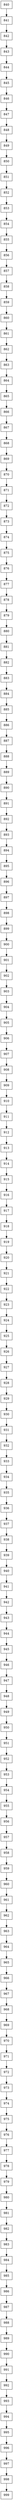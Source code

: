 digraph G {
  node [shape=record];
  node0 [label="{840}"];
  node0 -> node1;
  node1 [label="{841}"];
  node1 -> node2;
  node2 [label="{842}"];
  node2 -> node3;
  node3 [label="{843}"];
  node3 -> node4;
  node4 [label="{844}"];
  node4 -> node5;
  node5 [label="{845}"];
  node5 -> node6;
  node6 [label="{846}"];
  node6 -> node7;
  node7 [label="{847}"];
  node7 -> node8;
  node8 [label="{848}"];
  node8 -> node9;
  node9 [label="{849}"];
  node9 -> node10;
  node10 [label="{850}"];
  node10 -> node11;
  node11 [label="{851}"];
  node11 -> node12;
  node12 [label="{852}"];
  node12 -> node13;
  node13 [label="{853}"];
  node13 -> node14;
  node14 [label="{854}"];
  node14 -> node15;
  node15 [label="{855}"];
  node15 -> node16;
  node16 [label="{856}"];
  node16 -> node17;
  node17 [label="{857}"];
  node17 -> node18;
  node18 [label="{858}"];
  node18 -> node19;
  node19 [label="{859}"];
  node19 -> node20;
  node20 [label="{860}"];
  node20 -> node21;
  node21 [label="{861}"];
  node21 -> node22;
  node22 [label="{862}"];
  node22 -> node23;
  node23 [label="{863}"];
  node23 -> node24;
  node24 [label="{864}"];
  node24 -> node25;
  node25 [label="{865}"];
  node25 -> node26;
  node26 [label="{866}"];
  node26 -> node27;
  node27 [label="{867}"];
  node27 -> node28;
  node28 [label="{868}"];
  node28 -> node29;
  node29 [label="{869}"];
  node29 -> node30;
  node30 [label="{870}"];
  node30 -> node31;
  node31 [label="{871}"];
  node31 -> node32;
  node32 [label="{872}"];
  node32 -> node33;
  node33 [label="{873}"];
  node33 -> node34;
  node34 [label="{874}"];
  node34 -> node35;
  node35 [label="{875}"];
  node35 -> node36;
  node36 [label="{876}"];
  node36 -> node37;
  node37 [label="{877}"];
  node37 -> node38;
  node38 [label="{878}"];
  node38 -> node39;
  node39 [label="{879}"];
  node39 -> node40;
  node40 [label="{880}"];
  node40 -> node41;
  node41 [label="{881}"];
  node41 -> node42;
  node42 [label="{882}"];
  node42 -> node43;
  node43 [label="{883}"];
  node43 -> node44;
  node44 [label="{884}"];
  node44 -> node45;
  node45 [label="{885}"];
  node45 -> node46;
  node46 [label="{886}"];
  node46 -> node47;
  node47 [label="{887}"];
  node47 -> node48;
  node48 [label="{888}"];
  node48 -> node49;
  node49 [label="{889}"];
  node49 -> node50;
  node50 [label="{890}"];
  node50 -> node51;
  node51 [label="{891}"];
  node51 -> node52;
  node52 [label="{892}"];
  node52 -> node53;
  node53 [label="{893}"];
  node53 -> node54;
  node54 [label="{894}"];
  node54 -> node55;
  node55 [label="{895}"];
  node55 -> node56;
  node56 [label="{896}"];
  node56 -> node57;
  node57 [label="{897}"];
  node57 -> node58;
  node58 [label="{898}"];
  node58 -> node59;
  node59 [label="{899}"];
  node59 -> node60;
  node60 [label="{900}"];
  node60 -> node61;
  node61 [label="{901}"];
  node61 -> node62;
  node62 [label="{902}"];
  node62 -> node63;
  node63 [label="{903}"];
  node63 -> node64;
  node64 [label="{904}"];
  node64 -> node65;
  node65 [label="{905}"];
  node65 -> node66;
  node66 [label="{906}"];
  node66 -> node67;
  node67 [label="{907}"];
  node67 -> node68;
  node68 [label="{908}"];
  node68 -> node69;
  node69 [label="{909}"];
  node69 -> node70;
  node70 [label="{910}"];
  node70 -> node71;
  node71 [label="{911}"];
  node71 -> node72;
  node72 [label="{912}"];
  node72 -> node73;
  node73 [label="{913}"];
  node73 -> node74;
  node74 [label="{914}"];
  node74 -> node75;
  node75 [label="{915}"];
  node75 -> node76;
  node76 [label="{916}"];
  node76 -> node77;
  node77 [label="{917}"];
  node77 -> node78;
  node78 [label="{918}"];
  node78 -> node79;
  node79 [label="{919}"];
  node79 -> node80;
  node80 [label="{920}"];
  node80 -> node81;
  node81 [label="{921}"];
  node81 -> node82;
  node82 [label="{922}"];
  node82 -> node83;
  node83 [label="{923}"];
  node83 -> node84;
  node84 [label="{924}"];
  node84 -> node85;
  node85 [label="{925}"];
  node85 -> node86;
  node86 [label="{926}"];
  node86 -> node87;
  node87 [label="{927}"];
  node87 -> node88;
  node88 [label="{928}"];
  node88 -> node89;
  node89 [label="{929}"];
  node89 -> node90;
  node90 [label="{930}"];
  node90 -> node91;
  node91 [label="{931}"];
  node91 -> node92;
  node92 [label="{932}"];
  node92 -> node93;
  node93 [label="{933}"];
  node93 -> node94;
  node94 [label="{934}"];
  node94 -> node95;
  node95 [label="{935}"];
  node95 -> node96;
  node96 [label="{936}"];
  node96 -> node97;
  node97 [label="{937}"];
  node97 -> node98;
  node98 [label="{938}"];
  node98 -> node99;
  node99 [label="{939}"];
  node99 -> node100;
  node100 [label="{940}"];
  node100 -> node101;
  node101 [label="{941}"];
  node101 -> node102;
  node102 [label="{942}"];
  node102 -> node103;
  node103 [label="{943}"];
  node103 -> node104;
  node104 [label="{944}"];
  node104 -> node105;
  node105 [label="{945}"];
  node105 -> node106;
  node106 [label="{946}"];
  node106 -> node107;
  node107 [label="{947}"];
  node107 -> node108;
  node108 [label="{948}"];
  node108 -> node109;
  node109 [label="{949}"];
  node109 -> node110;
  node110 [label="{950}"];
  node110 -> node111;
  node111 [label="{951}"];
  node111 -> node112;
  node112 [label="{952}"];
  node112 -> node113;
  node113 [label="{953}"];
  node113 -> node114;
  node114 [label="{954}"];
  node114 -> node115;
  node115 [label="{955}"];
  node115 -> node116;
  node116 [label="{956}"];
  node116 -> node117;
  node117 [label="{957}"];
  node117 -> node118;
  node118 [label="{958}"];
  node118 -> node119;
  node119 [label="{959}"];
  node119 -> node120;
  node120 [label="{960}"];
  node120 -> node121;
  node121 [label="{961}"];
  node121 -> node122;
  node122 [label="{962}"];
  node122 -> node123;
  node123 [label="{963}"];
  node123 -> node124;
  node124 [label="{964}"];
  node124 -> node125;
  node125 [label="{965}"];
  node125 -> node126;
  node126 [label="{966}"];
  node126 -> node127;
  node127 [label="{967}"];
  node127 -> node128;
  node128 [label="{968}"];
  node128 -> node129;
  node129 [label="{969}"];
  node129 -> node130;
  node130 [label="{970}"];
  node130 -> node131;
  node131 [label="{971}"];
  node131 -> node132;
  node132 [label="{972}"];
  node132 -> node133;
  node133 [label="{973}"];
  node133 -> node134;
  node134 [label="{974}"];
  node134 -> node135;
  node135 [label="{975}"];
  node135 -> node136;
  node136 [label="{976}"];
  node136 -> node137;
  node137 [label="{977}"];
  node137 -> node138;
  node138 [label="{978}"];
  node138 -> node139;
  node139 [label="{979}"];
  node139 -> node140;
  node140 [label="{980}"];
  node140 -> node141;
  node141 [label="{981}"];
  node141 -> node142;
  node142 [label="{982}"];
  node142 -> node143;
  node143 [label="{983}"];
  node143 -> node144;
  node144 [label="{984}"];
  node144 -> node145;
  node145 [label="{985}"];
  node145 -> node146;
  node146 [label="{986}"];
  node146 -> node147;
  node147 [label="{987}"];
  node147 -> node148;
  node148 [label="{988}"];
  node148 -> node149;
  node149 [label="{989}"];
  node149 -> node150;
  node150 [label="{990}"];
  node150 -> node151;
  node151 [label="{991}"];
  node151 -> node152;
  node152 [label="{992}"];
  node152 -> node153;
  node153 [label="{993}"];
  node153 -> node154;
  node154 [label="{994}"];
  node154 -> node155;
  node155 [label="{995}"];
  node155 -> node156;
  node156 [label="{996}"];
  node156 -> node157;
  node157 [label="{997}"];
  node157 -> node158;
  node158 [label="{998}"];
  node158 -> node159;
  node159 [label="{999}"];
}
